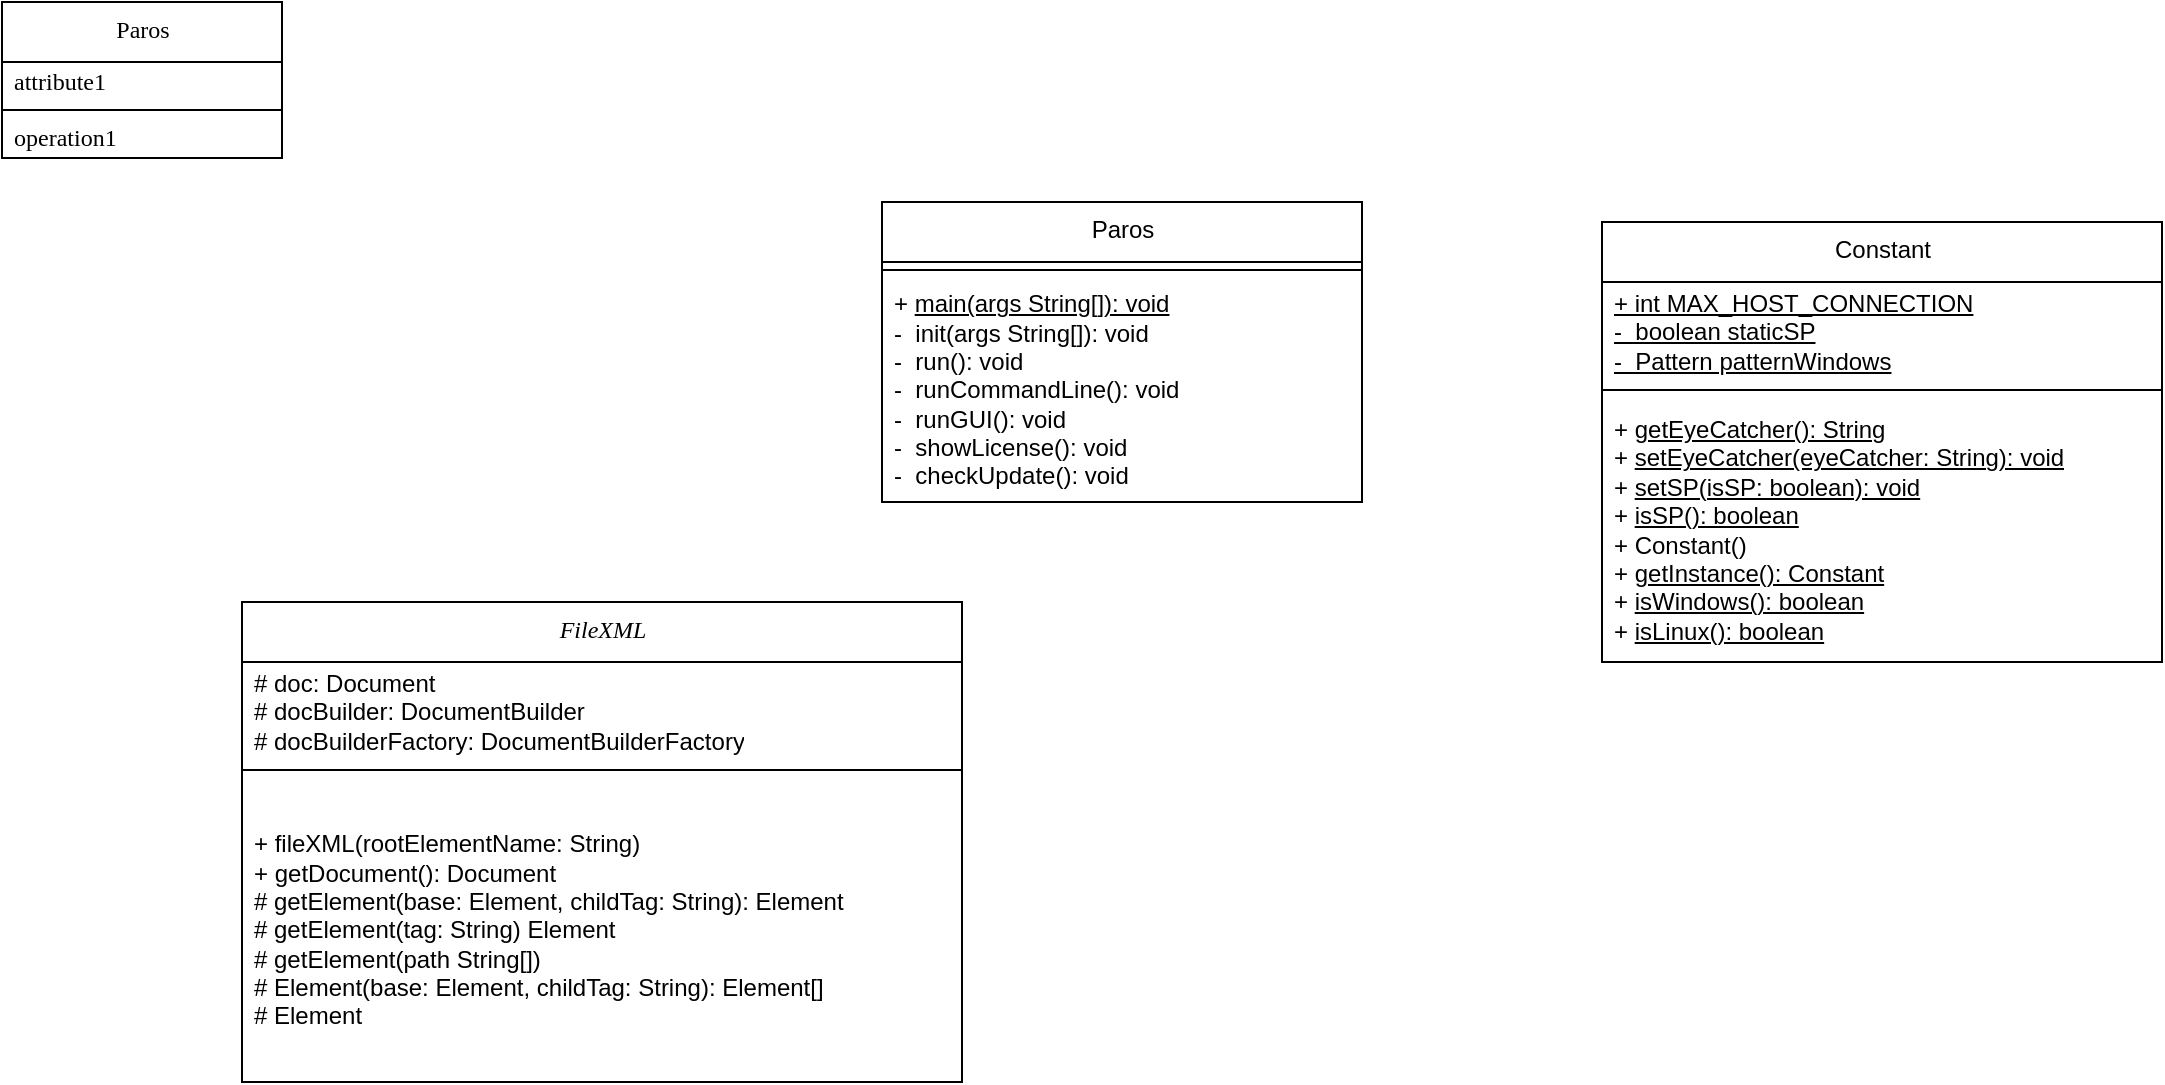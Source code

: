 <mxfile version="14.9.8" type="github"><diagram id="C5RBs43oDa-KdzZeNtuy" name="Page-1"><mxGraphModel dx="1185" dy="614" grid="1" gridSize="10" guides="1" tooltips="1" connect="1" arrows="1" fold="1" page="1" pageScale="1" pageWidth="827" pageHeight="1169" math="0" shadow="0"><root><mxCell id="WIyWlLk6GJQsqaUBKTNV-0"/><mxCell id="WIyWlLk6GJQsqaUBKTNV-1" parent="WIyWlLk6GJQsqaUBKTNV-0"/><mxCell id="6bA-ptrf7z8_-oPJFV3i-5" value="&lt;font face=&quot;Helvetica&quot;&gt;Paros&lt;/font&gt;" style="swimlane;fontStyle=0;align=center;verticalAlign=top;childLayout=stackLayout;horizontal=1;startSize=30;horizontalStack=0;resizeParent=1;resizeParentMax=0;resizeLast=0;collapsible=0;marginBottom=0;html=1;" vertex="1" parent="WIyWlLk6GJQsqaUBKTNV-1"><mxGeometry x="520" y="360" width="240" height="150" as="geometry"/></mxCell><mxCell id="6bA-ptrf7z8_-oPJFV3i-10" value="" style="line;strokeWidth=1;fillColor=none;align=left;verticalAlign=middle;spacingTop=-1;spacingLeft=3;spacingRight=3;rotatable=0;labelPosition=right;points=[];portConstraint=eastwest;" vertex="1" parent="6bA-ptrf7z8_-oPJFV3i-5"><mxGeometry y="30" width="240" height="8" as="geometry"/></mxCell><mxCell id="6bA-ptrf7z8_-oPJFV3i-12" value="&lt;div&gt;&lt;font face=&quot;Helvetica&quot;&gt;+ &lt;u&gt;main(args String[]): void&lt;br&gt;&lt;/u&gt;&lt;/font&gt;&lt;/div&gt;&lt;div&gt;&lt;font face=&quot;Helvetica&quot;&gt;-&amp;nbsp; init(args String[]): void&lt;br&gt;&lt;/font&gt;&lt;/div&gt;&lt;div&gt;&lt;font face=&quot;Helvetica&quot;&gt;-&amp;nbsp; run(): void&lt;br&gt;&lt;/font&gt;&lt;/div&gt;&lt;div&gt;&lt;font face=&quot;Helvetica&quot;&gt;-&amp;nbsp; runCommandLine(): void&lt;br&gt;&lt;/font&gt;&lt;/div&gt;&lt;div&gt;&lt;font face=&quot;Helvetica&quot;&gt;-&amp;nbsp; runGUI(): void&lt;br&gt;&lt;/font&gt;&lt;/div&gt;&lt;div&gt;&lt;font face=&quot;Helvetica&quot;&gt;-&amp;nbsp; showLicense(): void&lt;br&gt;&lt;/font&gt;&lt;/div&gt;&lt;div&gt;&lt;font face=&quot;Helvetica&quot;&gt;-&amp;nbsp; checkUpdate(): void&lt;br&gt;&lt;/font&gt;&lt;/div&gt;" style="text;html=1;strokeColor=none;fillColor=none;align=left;verticalAlign=middle;spacingLeft=4;spacingRight=4;overflow=hidden;rotatable=0;points=[[0,0.5],[1,0.5]];portConstraint=eastwest;" vertex="1" parent="6bA-ptrf7z8_-oPJFV3i-5"><mxGeometry y="38" width="240" height="112" as="geometry"/></mxCell><mxCell id="6bA-ptrf7z8_-oPJFV3i-13" value="&lt;font face=&quot;Tahoma&quot;&gt;Paros&lt;/font&gt;" style="swimlane;fontStyle=0;align=center;verticalAlign=top;childLayout=stackLayout;horizontal=1;startSize=30;horizontalStack=0;resizeParent=1;resizeParentMax=0;resizeLast=0;collapsible=0;marginBottom=0;html=1;" vertex="1" parent="WIyWlLk6GJQsqaUBKTNV-1"><mxGeometry x="80" y="260" width="140" height="78" as="geometry"/></mxCell><mxCell id="6bA-ptrf7z8_-oPJFV3i-15" value="&lt;font face=&quot;Tahoma&quot;&gt;attribute1&lt;/font&gt;" style="text;html=1;strokeColor=none;fillColor=none;align=left;verticalAlign=middle;spacingLeft=4;spacingRight=4;overflow=hidden;rotatable=0;points=[[0,0.5],[1,0.5]];portConstraint=eastwest;" vertex="1" parent="6bA-ptrf7z8_-oPJFV3i-13"><mxGeometry y="30" width="140" height="20" as="geometry"/></mxCell><mxCell id="6bA-ptrf7z8_-oPJFV3i-16" value="" style="line;strokeWidth=1;fillColor=none;align=left;verticalAlign=middle;spacingTop=-1;spacingLeft=3;spacingRight=3;rotatable=0;labelPosition=right;points=[];portConstraint=eastwest;" vertex="1" parent="6bA-ptrf7z8_-oPJFV3i-13"><mxGeometry y="50" width="140" height="8" as="geometry"/></mxCell><mxCell id="6bA-ptrf7z8_-oPJFV3i-18" value="&lt;font face=&quot;Tahoma&quot;&gt;operation1&lt;/font&gt;" style="text;html=1;strokeColor=none;fillColor=none;align=left;verticalAlign=middle;spacingLeft=4;spacingRight=4;overflow=hidden;rotatable=0;points=[[0,0.5],[1,0.5]];portConstraint=eastwest;" vertex="1" parent="6bA-ptrf7z8_-oPJFV3i-13"><mxGeometry y="58" width="140" height="20" as="geometry"/></mxCell><mxCell id="6bA-ptrf7z8_-oPJFV3i-25" value="&lt;font face=&quot;Helvetica&quot;&gt;Constant&lt;/font&gt;" style="swimlane;fontStyle=0;align=center;verticalAlign=top;childLayout=stackLayout;horizontal=1;startSize=30;horizontalStack=0;resizeParent=1;resizeParentMax=0;resizeLast=0;collapsible=0;marginBottom=0;html=1;" vertex="1" parent="WIyWlLk6GJQsqaUBKTNV-1"><mxGeometry x="880" y="370" width="280" height="220" as="geometry"/></mxCell><mxCell id="6bA-ptrf7z8_-oPJFV3i-27" value="&lt;div&gt;&lt;font face=&quot;Helvetica&quot;&gt;&lt;u&gt;+ int MAX_HOST_CONNECTION&lt;br&gt;&lt;/u&gt;&lt;/font&gt;&lt;/div&gt;&lt;div&gt;&lt;font face=&quot;Helvetica&quot;&gt;&lt;u&gt;-&amp;nbsp; boolean staticSP&lt;br&gt;&lt;/u&gt;&lt;/font&gt;&lt;/div&gt;&lt;div&gt;&lt;font face=&quot;Helvetica&quot;&gt;&lt;u&gt;-&amp;nbsp; Pattern patternWindows&lt;br&gt;&lt;/u&gt;&lt;/font&gt;&lt;/div&gt;" style="text;html=1;strokeColor=none;fillColor=none;align=left;verticalAlign=middle;spacingLeft=4;spacingRight=4;overflow=hidden;rotatable=0;points=[[0,0.5],[1,0.5]];portConstraint=eastwest;" vertex="1" parent="6bA-ptrf7z8_-oPJFV3i-25"><mxGeometry y="30" width="280" height="50" as="geometry"/></mxCell><mxCell id="6bA-ptrf7z8_-oPJFV3i-28" value="" style="line;strokeWidth=1;fillColor=none;align=left;verticalAlign=middle;spacingTop=-1;spacingLeft=3;spacingRight=3;rotatable=0;labelPosition=right;points=[];portConstraint=eastwest;" vertex="1" parent="6bA-ptrf7z8_-oPJFV3i-25"><mxGeometry y="80" width="280" height="8" as="geometry"/></mxCell><mxCell id="6bA-ptrf7z8_-oPJFV3i-30" value="&lt;div&gt;&lt;font face=&quot;Helvetica&quot;&gt;+ &lt;u&gt;getEyeCatcher(): String&lt;br&gt;&lt;/u&gt;&lt;/font&gt;&lt;/div&gt;&lt;div&gt;&lt;font face=&quot;Helvetica&quot;&gt;+ &lt;u&gt;setEyeCatcher(eyeCatcher: String): void&lt;br&gt;&lt;/u&gt;&lt;/font&gt;&lt;/div&gt;&lt;div&gt;&lt;font face=&quot;Helvetica&quot;&gt;+ &lt;u&gt;setSP(isSP: boolean): void&lt;br&gt;&lt;/u&gt;&lt;/font&gt;&lt;/div&gt;&lt;div&gt;&lt;font face=&quot;Helvetica&quot;&gt;+ &lt;u&gt;isSP(): boolean&lt;/u&gt;&lt;br&gt;&lt;/font&gt;&lt;/div&gt;&lt;div&gt;&lt;font face=&quot;Helvetica&quot;&gt;+ Constant()&lt;br&gt;&lt;/font&gt;&lt;/div&gt;&lt;div&gt;&lt;font face=&quot;Helvetica&quot;&gt;+ &lt;u&gt;getInstance(): Constant&lt;/u&gt;&lt;/font&gt;&lt;/div&gt;&lt;div&gt;&lt;font face=&quot;Helvetica&quot;&gt;+ &lt;u&gt;isWindows(): boolean&lt;/u&gt;&lt;br&gt;&lt;/font&gt;&lt;/div&gt;&lt;div&gt;&lt;font face=&quot;Helvetica&quot;&gt;+ &lt;u&gt;isLinux(): boolean&lt;/u&gt;&lt;br&gt;&lt;/font&gt;&lt;/div&gt;" style="text;html=1;strokeColor=none;fillColor=none;align=left;verticalAlign=middle;spacingLeft=4;spacingRight=4;overflow=hidden;rotatable=0;points=[[0,0.5],[1,0.5]];portConstraint=eastwest;" vertex="1" parent="6bA-ptrf7z8_-oPJFV3i-25"><mxGeometry y="88" width="280" height="132" as="geometry"/></mxCell><mxCell id="6bA-ptrf7z8_-oPJFV3i-31" value="&lt;font face=&quot;Tahoma&quot;&gt;&lt;i&gt;FileXML&lt;/i&gt;&lt;/font&gt;" style="swimlane;fontStyle=0;align=center;verticalAlign=top;childLayout=stackLayout;horizontal=1;startSize=30;horizontalStack=0;resizeParent=1;resizeParentMax=0;resizeLast=0;collapsible=0;marginBottom=0;html=1;" vertex="1" parent="WIyWlLk6GJQsqaUBKTNV-1"><mxGeometry x="200" y="560" width="360" height="240" as="geometry"/></mxCell><mxCell id="6bA-ptrf7z8_-oPJFV3i-33" value="&lt;div&gt;&lt;font face=&quot;Helvetica&quot;&gt;# doc: Document&lt;/font&gt;&lt;/div&gt;&lt;div&gt;&lt;font face=&quot;Helvetica&quot;&gt;# docBuilder: DocumentBuilder&lt;/font&gt;&lt;/div&gt;&lt;div&gt;&lt;font face=&quot;Helvetica&quot;&gt;# docBuilderFactory: DocumentBuilderFactory&lt;br&gt;&lt;/font&gt;&lt;/div&gt;" style="text;html=1;strokeColor=none;fillColor=none;align=left;verticalAlign=middle;spacingLeft=4;spacingRight=4;overflow=hidden;rotatable=0;points=[[0,0.5],[1,0.5]];portConstraint=eastwest;" vertex="1" parent="6bA-ptrf7z8_-oPJFV3i-31"><mxGeometry y="30" width="360" height="50" as="geometry"/></mxCell><mxCell id="6bA-ptrf7z8_-oPJFV3i-34" value="" style="line;strokeWidth=1;fillColor=none;align=left;verticalAlign=middle;spacingTop=-1;spacingLeft=3;spacingRight=3;rotatable=0;labelPosition=right;points=[];portConstraint=eastwest;" vertex="1" parent="6bA-ptrf7z8_-oPJFV3i-31"><mxGeometry y="80" width="360" height="8" as="geometry"/></mxCell><mxCell id="6bA-ptrf7z8_-oPJFV3i-36" value="&lt;div&gt;&lt;font face=&quot;Helvetica&quot;&gt;+ fileXML(rootElementName: String)&lt;/font&gt;&lt;/div&gt;&lt;div&gt;&lt;font face=&quot;Helvetica&quot;&gt;+ getDocument(): Document&lt;/font&gt;&lt;/div&gt;&lt;div&gt;&lt;font face=&quot;Helvetica&quot;&gt;# getElement(base: Element, childTag: String): Element&lt;/font&gt;&lt;/div&gt;&lt;div&gt;&lt;font face=&quot;Helvetica&quot;&gt;# getElement(tag: String) Element&lt;/font&gt;&lt;/div&gt;&lt;div&gt;&lt;font face=&quot;Helvetica&quot;&gt;# getElement(path String[])&lt;/font&gt;&lt;/div&gt;&lt;div&gt;&lt;font face=&quot;Helvetica&quot;&gt;# Element(base: Element, childTag: String): Element[]&lt;br&gt;&lt;/font&gt;&lt;/div&gt;&lt;div&gt;&lt;font face=&quot;Helvetica&quot;&gt;# Element&lt;br&gt;&lt;/font&gt;&lt;/div&gt;" style="text;html=1;strokeColor=none;fillColor=none;align=left;verticalAlign=middle;spacingLeft=4;spacingRight=4;overflow=hidden;rotatable=0;points=[[0,0.5],[1,0.5]];portConstraint=eastwest;" vertex="1" parent="6bA-ptrf7z8_-oPJFV3i-31"><mxGeometry y="88" width="360" height="152" as="geometry"/></mxCell></root></mxGraphModel></diagram></mxfile>